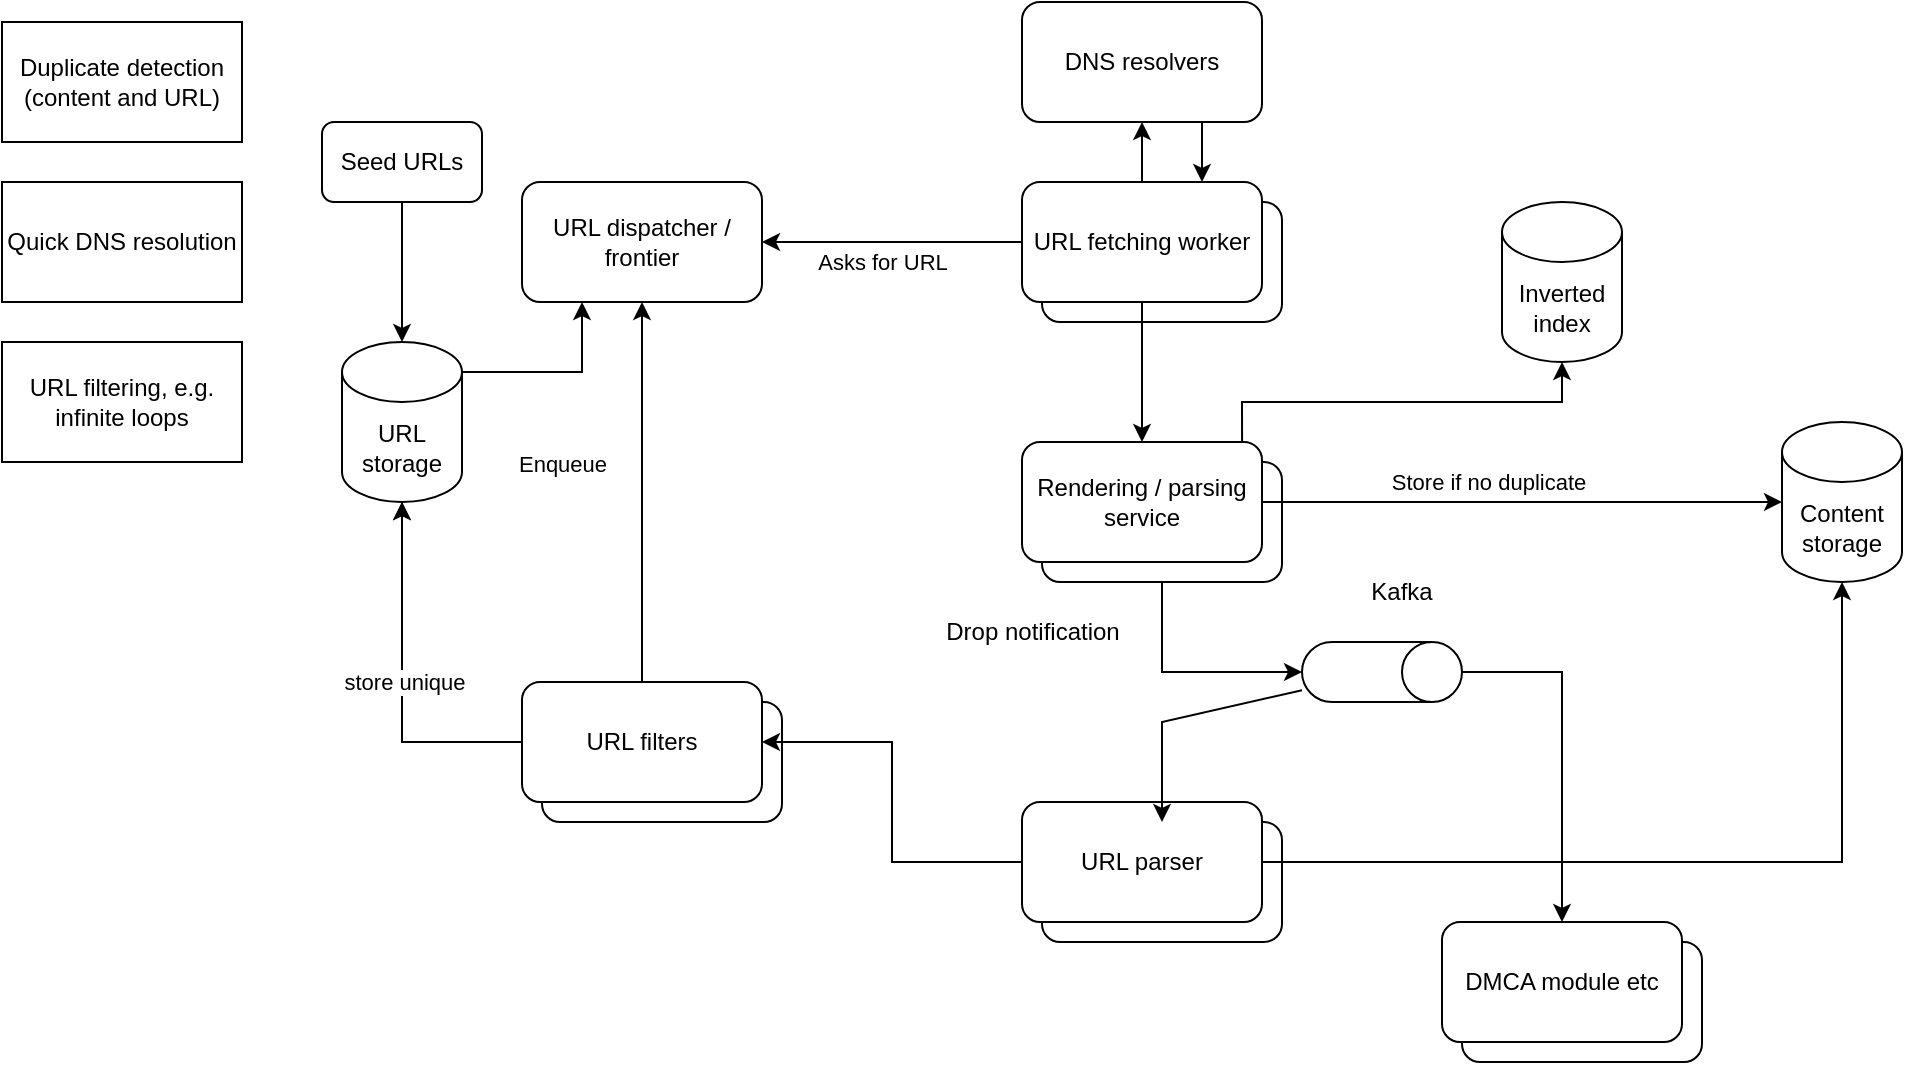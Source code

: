 <mxfile version="24.6.5" type="device">
  <diagram name="Page-1" id="3ES23oUTcnJr58dhijOL">
    <mxGraphModel dx="1032" dy="574" grid="1" gridSize="10" guides="1" tooltips="1" connect="1" arrows="1" fold="1" page="1" pageScale="1" pageWidth="850" pageHeight="1100" math="0" shadow="0">
      <root>
        <mxCell id="0" />
        <mxCell id="1" parent="0" />
        <mxCell id="yFCFxImPYAyrYMi73x1P-30" value="" style="rounded=1;whiteSpace=wrap;html=1;" vertex="1" parent="1">
          <mxGeometry x="330" y="400" width="120" height="60" as="geometry" />
        </mxCell>
        <mxCell id="yFCFxImPYAyrYMi73x1P-29" value="" style="rounded=1;whiteSpace=wrap;html=1;" vertex="1" parent="1">
          <mxGeometry x="580" y="460" width="120" height="60" as="geometry" />
        </mxCell>
        <mxCell id="yFCFxImPYAyrYMi73x1P-28" value="" style="rounded=1;whiteSpace=wrap;html=1;" vertex="1" parent="1">
          <mxGeometry x="580" y="280" width="120" height="60" as="geometry" />
        </mxCell>
        <mxCell id="yFCFxImPYAyrYMi73x1P-27" value="" style="rounded=1;whiteSpace=wrap;html=1;" vertex="1" parent="1">
          <mxGeometry x="580" y="150" width="120" height="60" as="geometry" />
        </mxCell>
        <mxCell id="yFCFxImPYAyrYMi73x1P-1" value="URL dispatcher / frontier" style="rounded=1;whiteSpace=wrap;html=1;" vertex="1" parent="1">
          <mxGeometry x="320" y="140" width="120" height="60" as="geometry" />
        </mxCell>
        <mxCell id="yFCFxImPYAyrYMi73x1P-3" style="edgeStyle=orthogonalEdgeStyle;rounded=0;orthogonalLoop=1;jettySize=auto;html=1;" edge="1" parent="1" source="yFCFxImPYAyrYMi73x1P-2" target="yFCFxImPYAyrYMi73x1P-22">
          <mxGeometry relative="1" as="geometry" />
        </mxCell>
        <mxCell id="yFCFxImPYAyrYMi73x1P-2" value="Seed URLs" style="rounded=1;whiteSpace=wrap;html=1;" vertex="1" parent="1">
          <mxGeometry x="220" y="110" width="80" height="40" as="geometry" />
        </mxCell>
        <mxCell id="yFCFxImPYAyrYMi73x1P-5" style="edgeStyle=orthogonalEdgeStyle;rounded=0;orthogonalLoop=1;jettySize=auto;html=1;entryX=1;entryY=0.5;entryDx=0;entryDy=0;" edge="1" parent="1" source="yFCFxImPYAyrYMi73x1P-4" target="yFCFxImPYAyrYMi73x1P-1">
          <mxGeometry relative="1" as="geometry" />
        </mxCell>
        <mxCell id="yFCFxImPYAyrYMi73x1P-6" value="Asks for URL" style="edgeLabel;html=1;align=center;verticalAlign=middle;resizable=0;points=[];" vertex="1" connectable="0" parent="yFCFxImPYAyrYMi73x1P-5">
          <mxGeometry x="0.339" y="2" relative="1" as="geometry">
            <mxPoint x="17" y="8" as="offset" />
          </mxGeometry>
        </mxCell>
        <mxCell id="yFCFxImPYAyrYMi73x1P-8" style="edgeStyle=orthogonalEdgeStyle;rounded=0;orthogonalLoop=1;jettySize=auto;html=1;entryX=0.5;entryY=1;entryDx=0;entryDy=0;" edge="1" parent="1" source="yFCFxImPYAyrYMi73x1P-4" target="yFCFxImPYAyrYMi73x1P-7">
          <mxGeometry relative="1" as="geometry" />
        </mxCell>
        <mxCell id="yFCFxImPYAyrYMi73x1P-11" style="edgeStyle=orthogonalEdgeStyle;rounded=0;orthogonalLoop=1;jettySize=auto;html=1;entryX=0.5;entryY=0;entryDx=0;entryDy=0;" edge="1" parent="1" source="yFCFxImPYAyrYMi73x1P-4" target="yFCFxImPYAyrYMi73x1P-10">
          <mxGeometry relative="1" as="geometry" />
        </mxCell>
        <mxCell id="yFCFxImPYAyrYMi73x1P-4" value="URL fetching worker" style="rounded=1;whiteSpace=wrap;html=1;" vertex="1" parent="1">
          <mxGeometry x="570" y="140" width="120" height="60" as="geometry" />
        </mxCell>
        <mxCell id="yFCFxImPYAyrYMi73x1P-9" style="edgeStyle=orthogonalEdgeStyle;rounded=0;orthogonalLoop=1;jettySize=auto;html=1;exitX=0.75;exitY=1;exitDx=0;exitDy=0;entryX=0.75;entryY=0;entryDx=0;entryDy=0;" edge="1" parent="1" source="yFCFxImPYAyrYMi73x1P-7" target="yFCFxImPYAyrYMi73x1P-4">
          <mxGeometry relative="1" as="geometry" />
        </mxCell>
        <mxCell id="yFCFxImPYAyrYMi73x1P-7" value="DNS resolvers" style="rounded=1;whiteSpace=wrap;html=1;" vertex="1" parent="1">
          <mxGeometry x="570" y="50" width="120" height="60" as="geometry" />
        </mxCell>
        <mxCell id="yFCFxImPYAyrYMi73x1P-13" style="edgeStyle=orthogonalEdgeStyle;rounded=0;orthogonalLoop=1;jettySize=auto;html=1;" edge="1" parent="1" source="yFCFxImPYAyrYMi73x1P-10" target="yFCFxImPYAyrYMi73x1P-12">
          <mxGeometry relative="1" as="geometry" />
        </mxCell>
        <mxCell id="yFCFxImPYAyrYMi73x1P-14" value="Store if no duplicate" style="edgeLabel;html=1;align=center;verticalAlign=middle;resizable=0;points=[];" vertex="1" connectable="0" parent="yFCFxImPYAyrYMi73x1P-13">
          <mxGeometry x="-0.25" y="1" relative="1" as="geometry">
            <mxPoint x="15" y="-9" as="offset" />
          </mxGeometry>
        </mxCell>
        <mxCell id="yFCFxImPYAyrYMi73x1P-34" style="edgeStyle=orthogonalEdgeStyle;rounded=0;orthogonalLoop=1;jettySize=auto;html=1;exitX=0.917;exitY=0.017;exitDx=0;exitDy=0;exitPerimeter=0;" edge="1" parent="1" source="yFCFxImPYAyrYMi73x1P-10" target="yFCFxImPYAyrYMi73x1P-33">
          <mxGeometry relative="1" as="geometry" />
        </mxCell>
        <mxCell id="yFCFxImPYAyrYMi73x1P-10" value="Rendering / parsing service" style="rounded=1;whiteSpace=wrap;html=1;" vertex="1" parent="1">
          <mxGeometry x="570" y="270" width="120" height="60" as="geometry" />
        </mxCell>
        <mxCell id="yFCFxImPYAyrYMi73x1P-12" value="Content storage" style="shape=cylinder3;whiteSpace=wrap;html=1;boundedLbl=1;backgroundOutline=1;size=15;" vertex="1" parent="1">
          <mxGeometry x="950" y="260" width="60" height="80" as="geometry" />
        </mxCell>
        <mxCell id="yFCFxImPYAyrYMi73x1P-19" style="edgeStyle=orthogonalEdgeStyle;rounded=0;orthogonalLoop=1;jettySize=auto;html=1;" edge="1" parent="1" source="yFCFxImPYAyrYMi73x1P-16" target="yFCFxImPYAyrYMi73x1P-18">
          <mxGeometry relative="1" as="geometry" />
        </mxCell>
        <mxCell id="yFCFxImPYAyrYMi73x1P-16" value="URL parser" style="rounded=1;whiteSpace=wrap;html=1;" vertex="1" parent="1">
          <mxGeometry x="570" y="450" width="120" height="60" as="geometry" />
        </mxCell>
        <mxCell id="yFCFxImPYAyrYMi73x1P-20" style="edgeStyle=orthogonalEdgeStyle;rounded=0;orthogonalLoop=1;jettySize=auto;html=1;entryX=0.5;entryY=1;entryDx=0;entryDy=0;" edge="1" parent="1" source="yFCFxImPYAyrYMi73x1P-18" target="yFCFxImPYAyrYMi73x1P-1">
          <mxGeometry relative="1" as="geometry" />
        </mxCell>
        <mxCell id="yFCFxImPYAyrYMi73x1P-21" value="Enqueue" style="edgeLabel;html=1;align=center;verticalAlign=middle;resizable=0;points=[];" vertex="1" connectable="0" parent="yFCFxImPYAyrYMi73x1P-20">
          <mxGeometry x="0.147" y="-4" relative="1" as="geometry">
            <mxPoint x="-44" as="offset" />
          </mxGeometry>
        </mxCell>
        <mxCell id="yFCFxImPYAyrYMi73x1P-23" style="edgeStyle=orthogonalEdgeStyle;rounded=0;orthogonalLoop=1;jettySize=auto;html=1;" edge="1" parent="1" source="yFCFxImPYAyrYMi73x1P-18" target="yFCFxImPYAyrYMi73x1P-22">
          <mxGeometry relative="1" as="geometry" />
        </mxCell>
        <mxCell id="yFCFxImPYAyrYMi73x1P-25" value="" style="edgeStyle=orthogonalEdgeStyle;rounded=0;orthogonalLoop=1;jettySize=auto;html=1;" edge="1" parent="1" source="yFCFxImPYAyrYMi73x1P-18" target="yFCFxImPYAyrYMi73x1P-22">
          <mxGeometry relative="1" as="geometry" />
        </mxCell>
        <mxCell id="yFCFxImPYAyrYMi73x1P-26" value="store unique" style="edgeLabel;html=1;align=center;verticalAlign=middle;resizable=0;points=[];" vertex="1" connectable="0" parent="yFCFxImPYAyrYMi73x1P-25">
          <mxGeometry x="-0.095" y="-1" relative="1" as="geometry">
            <mxPoint y="-9" as="offset" />
          </mxGeometry>
        </mxCell>
        <mxCell id="yFCFxImPYAyrYMi73x1P-18" value="URL filters" style="rounded=1;whiteSpace=wrap;html=1;" vertex="1" parent="1">
          <mxGeometry x="320" y="390" width="120" height="60" as="geometry" />
        </mxCell>
        <mxCell id="yFCFxImPYAyrYMi73x1P-44" style="edgeStyle=orthogonalEdgeStyle;rounded=0;orthogonalLoop=1;jettySize=auto;html=1;exitX=1;exitY=0;exitDx=0;exitDy=15;exitPerimeter=0;entryX=0.25;entryY=1;entryDx=0;entryDy=0;" edge="1" parent="1" source="yFCFxImPYAyrYMi73x1P-22" target="yFCFxImPYAyrYMi73x1P-1">
          <mxGeometry relative="1" as="geometry" />
        </mxCell>
        <mxCell id="yFCFxImPYAyrYMi73x1P-22" value="URL storage" style="shape=cylinder3;whiteSpace=wrap;html=1;boundedLbl=1;backgroundOutline=1;size=15;" vertex="1" parent="1">
          <mxGeometry x="230" y="220" width="60" height="80" as="geometry" />
        </mxCell>
        <mxCell id="yFCFxImPYAyrYMi73x1P-31" style="edgeStyle=orthogonalEdgeStyle;rounded=0;orthogonalLoop=1;jettySize=auto;html=1;entryX=0.5;entryY=1;entryDx=0;entryDy=0;entryPerimeter=0;" edge="1" parent="1" source="yFCFxImPYAyrYMi73x1P-16" target="yFCFxImPYAyrYMi73x1P-12">
          <mxGeometry relative="1" as="geometry" />
        </mxCell>
        <mxCell id="yFCFxImPYAyrYMi73x1P-33" value="Inverted index" style="shape=cylinder3;whiteSpace=wrap;html=1;boundedLbl=1;backgroundOutline=1;size=15;" vertex="1" parent="1">
          <mxGeometry x="810" y="150" width="60" height="80" as="geometry" />
        </mxCell>
        <mxCell id="yFCFxImPYAyrYMi73x1P-36" value="Duplicate detection (content and URL)" style="rounded=0;whiteSpace=wrap;html=1;" vertex="1" parent="1">
          <mxGeometry x="60" y="60" width="120" height="60" as="geometry" />
        </mxCell>
        <mxCell id="yFCFxImPYAyrYMi73x1P-38" value="Quick DNS resolution" style="rounded=0;whiteSpace=wrap;html=1;" vertex="1" parent="1">
          <mxGeometry x="60" y="140" width="120" height="60" as="geometry" />
        </mxCell>
        <mxCell id="yFCFxImPYAyrYMi73x1P-39" value="URL filtering, e.g. infinite loops" style="rounded=0;whiteSpace=wrap;html=1;" vertex="1" parent="1">
          <mxGeometry x="60" y="220" width="120" height="60" as="geometry" />
        </mxCell>
        <mxCell id="yFCFxImPYAyrYMi73x1P-40" value="" style="rounded=1;whiteSpace=wrap;html=1;" vertex="1" parent="1">
          <mxGeometry x="790" y="520" width="120" height="60" as="geometry" />
        </mxCell>
        <mxCell id="yFCFxImPYAyrYMi73x1P-41" value="DMCA module etc" style="rounded=1;whiteSpace=wrap;html=1;" vertex="1" parent="1">
          <mxGeometry x="780" y="510" width="120" height="60" as="geometry" />
        </mxCell>
        <mxCell id="yFCFxImPYAyrYMi73x1P-50" value="Drop notification" style="text;html=1;align=center;verticalAlign=middle;resizable=0;points=[];autosize=1;strokeColor=none;fillColor=none;" vertex="1" parent="1">
          <mxGeometry x="520" y="350" width="110" height="30" as="geometry" />
        </mxCell>
        <mxCell id="yFCFxImPYAyrYMi73x1P-54" style="edgeStyle=orthogonalEdgeStyle;rounded=0;orthogonalLoop=1;jettySize=auto;html=1;exitX=0.5;exitY=0;exitDx=0;exitDy=0;exitPerimeter=0;" edge="1" parent="1" source="yFCFxImPYAyrYMi73x1P-51" target="yFCFxImPYAyrYMi73x1P-41">
          <mxGeometry relative="1" as="geometry" />
        </mxCell>
        <mxCell id="yFCFxImPYAyrYMi73x1P-56" style="edgeStyle=orthogonalEdgeStyle;rounded=0;orthogonalLoop=1;jettySize=auto;html=1;" edge="1" parent="1" source="yFCFxImPYAyrYMi73x1P-51" target="yFCFxImPYAyrYMi73x1P-29">
          <mxGeometry relative="1" as="geometry">
            <Array as="points">
              <mxPoint x="640" y="410" />
            </Array>
          </mxGeometry>
        </mxCell>
        <mxCell id="yFCFxImPYAyrYMi73x1P-51" value="" style="shape=cylinder3;whiteSpace=wrap;html=1;boundedLbl=1;backgroundOutline=1;size=15;rotation=90;" vertex="1" parent="1">
          <mxGeometry x="735" y="345" width="30" height="80" as="geometry" />
        </mxCell>
        <mxCell id="yFCFxImPYAyrYMi73x1P-52" value="Kafka" style="text;strokeColor=none;align=center;fillColor=none;html=1;verticalAlign=middle;whiteSpace=wrap;rounded=0;" vertex="1" parent="1">
          <mxGeometry x="730" y="340" width="60" height="10" as="geometry" />
        </mxCell>
        <mxCell id="yFCFxImPYAyrYMi73x1P-53" style="edgeStyle=orthogonalEdgeStyle;rounded=0;orthogonalLoop=1;jettySize=auto;html=1;exitX=0.5;exitY=1;exitDx=0;exitDy=0;entryX=0.5;entryY=1;entryDx=0;entryDy=0;entryPerimeter=0;" edge="1" parent="1" source="yFCFxImPYAyrYMi73x1P-28" target="yFCFxImPYAyrYMi73x1P-51">
          <mxGeometry relative="1" as="geometry" />
        </mxCell>
      </root>
    </mxGraphModel>
  </diagram>
</mxfile>
